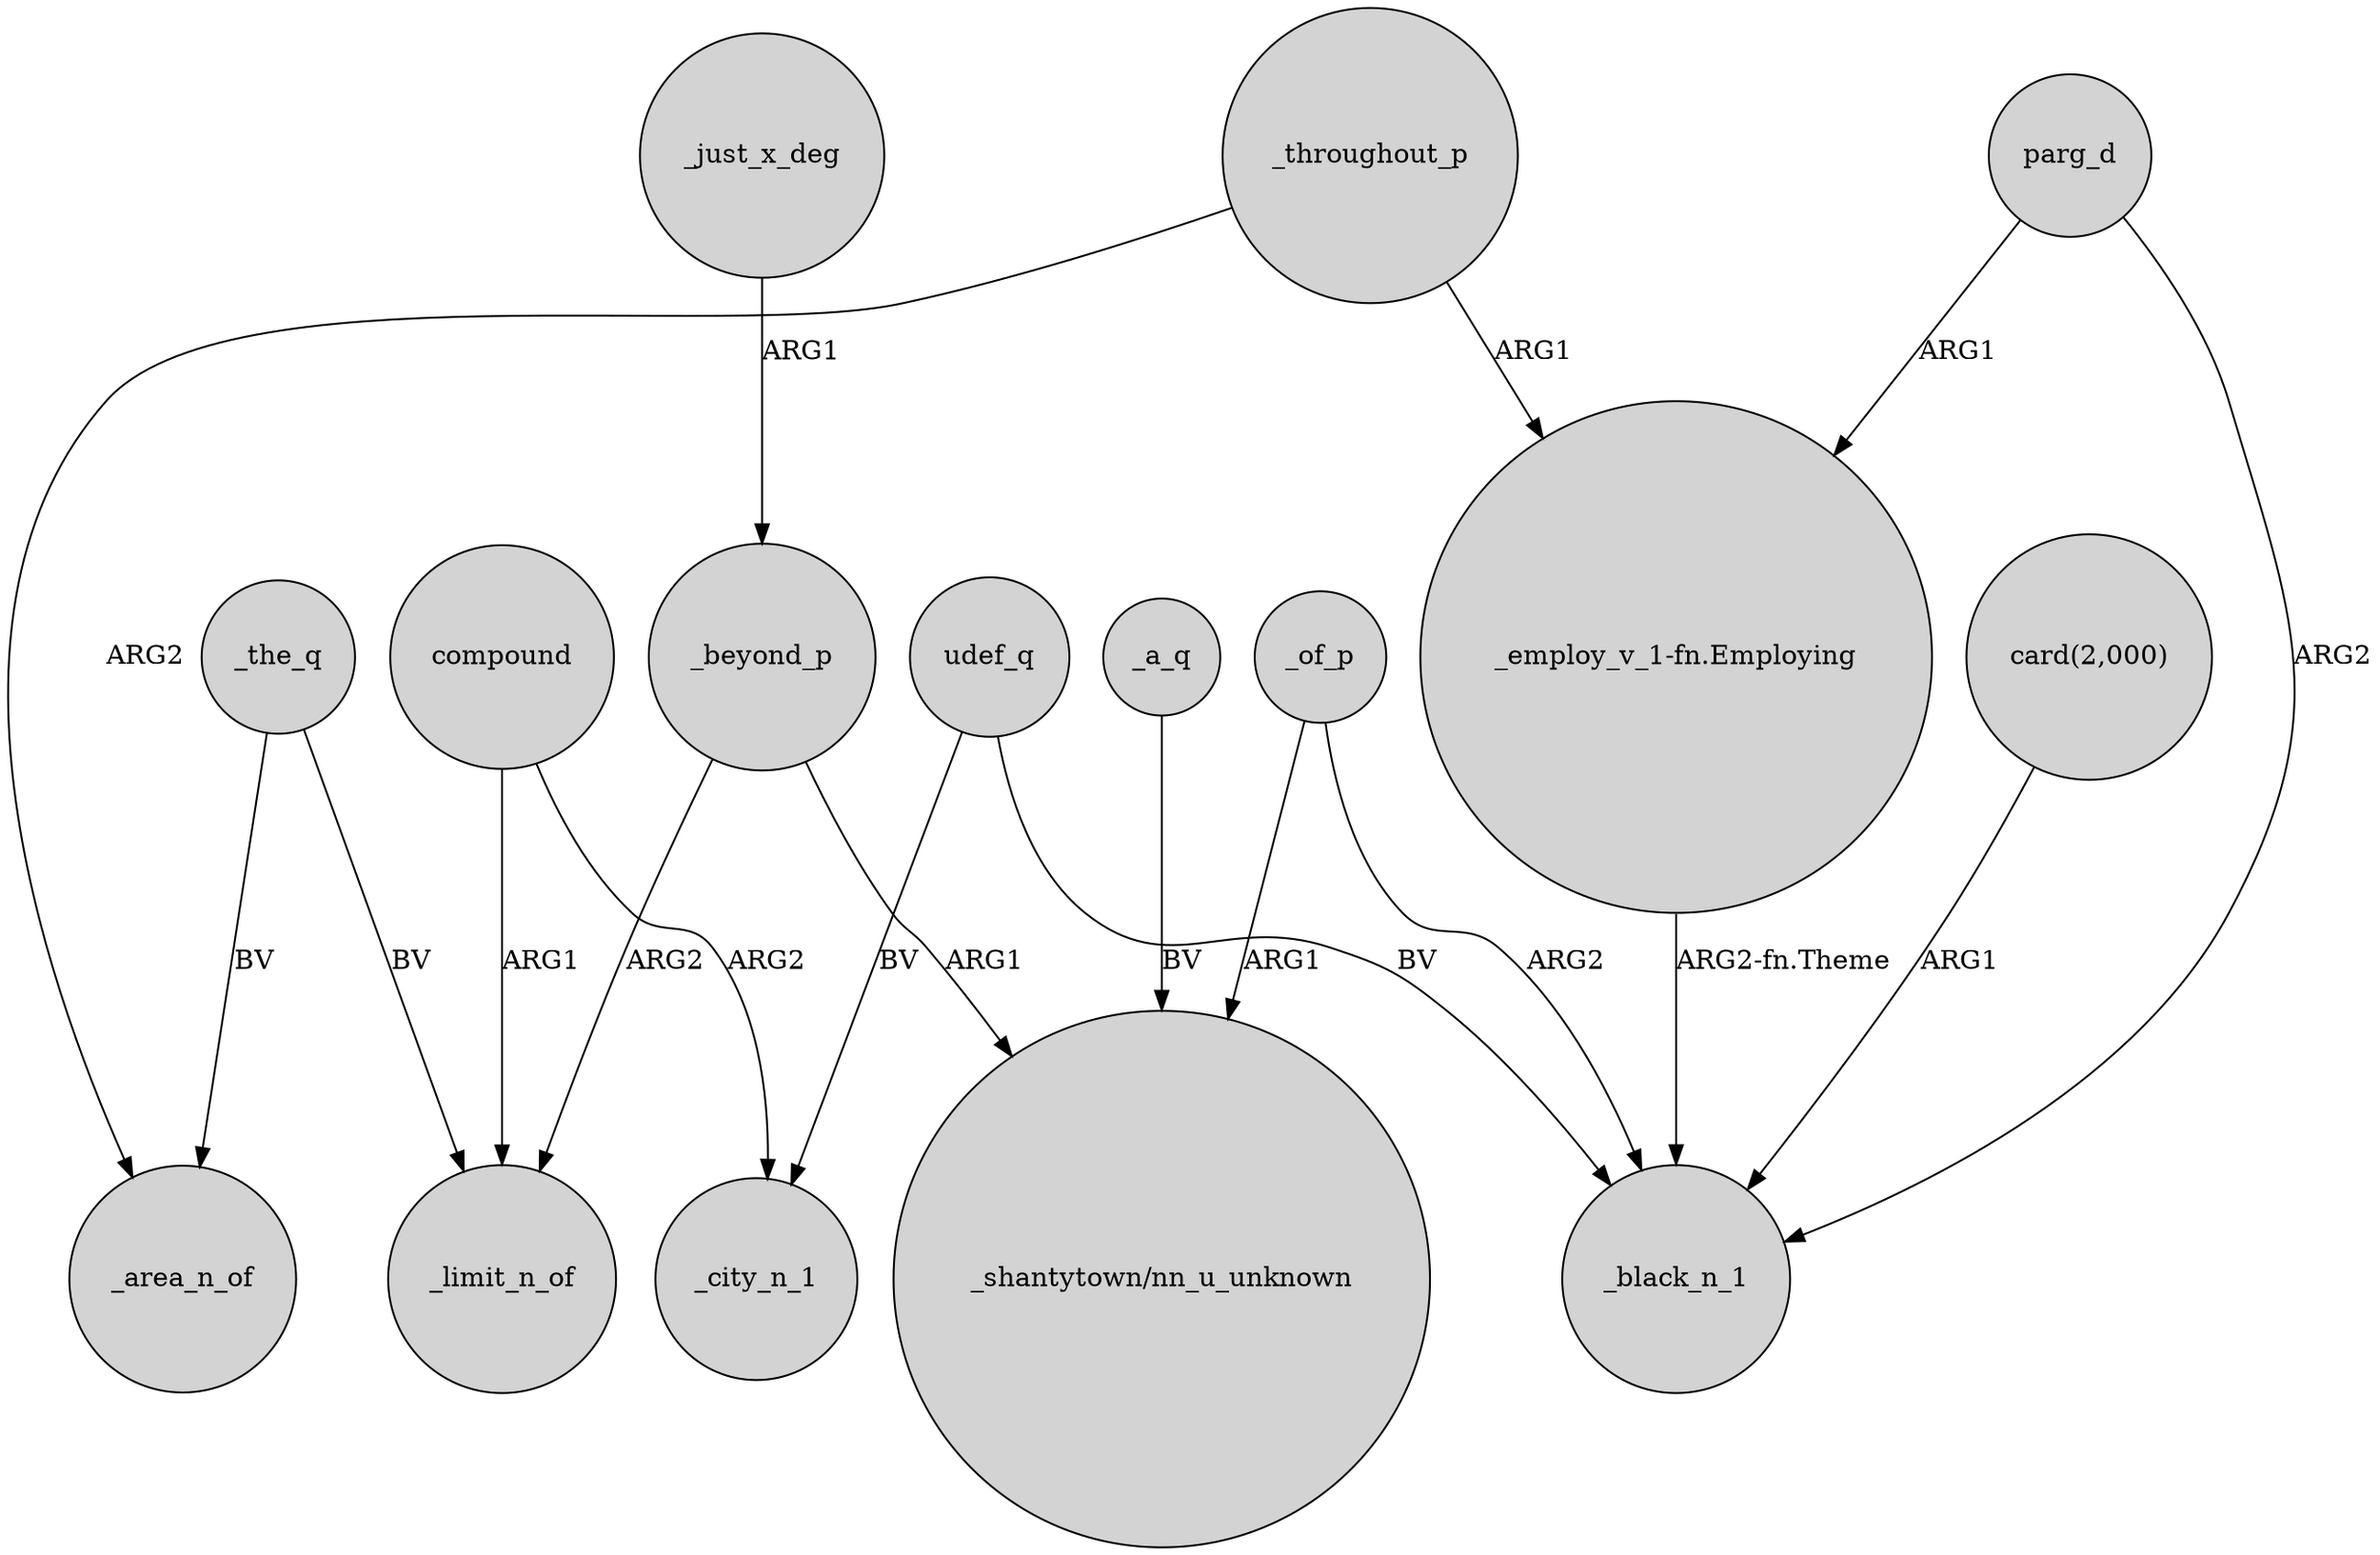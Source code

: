 digraph {
	node [shape=circle style=filled]
	_beyond_p -> _limit_n_of [label=ARG2]
	_of_p -> "_shantytown/nn_u_unknown" [label=ARG1]
	_throughout_p -> "_employ_v_1-fn.Employing" [label=ARG1]
	compound -> _city_n_1 [label=ARG2]
	udef_q -> _black_n_1 [label=BV]
	_beyond_p -> "_shantytown/nn_u_unknown" [label=ARG1]
	parg_d -> _black_n_1 [label=ARG2]
	_just_x_deg -> _beyond_p [label=ARG1]
	_of_p -> _black_n_1 [label=ARG2]
	_the_q -> _limit_n_of [label=BV]
	_a_q -> "_shantytown/nn_u_unknown" [label=BV]
	udef_q -> _city_n_1 [label=BV]
	"_employ_v_1-fn.Employing" -> _black_n_1 [label="ARG2-fn.Theme"]
	_the_q -> _area_n_of [label=BV]
	"card(2,000)" -> _black_n_1 [label=ARG1]
	parg_d -> "_employ_v_1-fn.Employing" [label=ARG1]
	compound -> _limit_n_of [label=ARG1]
	_throughout_p -> _area_n_of [label=ARG2]
}
